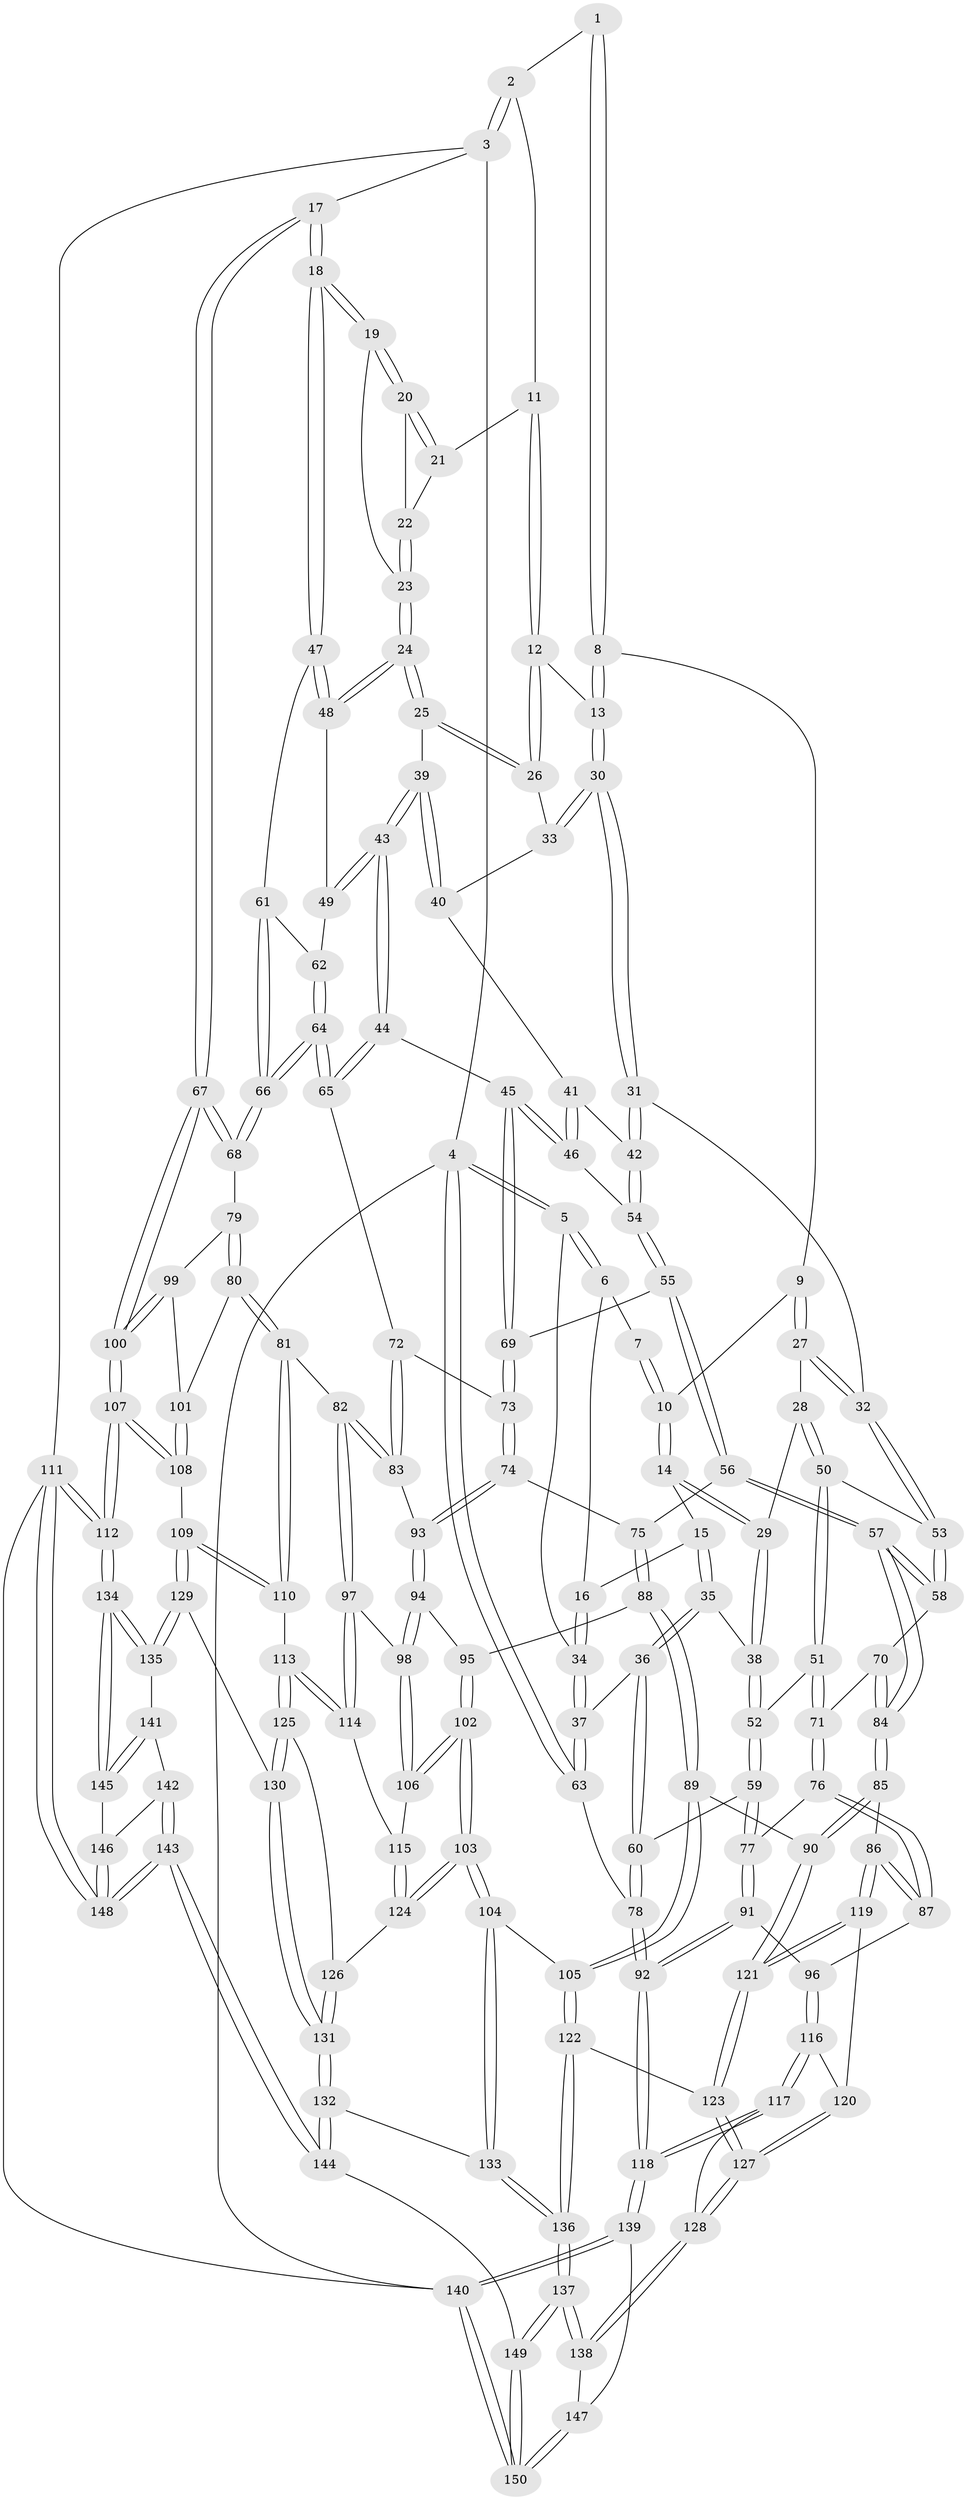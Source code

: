 // Generated by graph-tools (version 1.1) at 2025/01/03/09/25 05:01:09]
// undirected, 150 vertices, 372 edges
graph export_dot {
graph [start="1"]
  node [color=gray90,style=filled];
  1 [pos="+0.5520151287515815+0"];
  2 [pos="+0.8176732362070608+0"];
  3 [pos="+1+0"];
  4 [pos="+0+0"];
  5 [pos="+0+0"];
  6 [pos="+0+0"];
  7 [pos="+0.36851161043160485+0"];
  8 [pos="+0.5183273132679911+0.033896347571558495"];
  9 [pos="+0.4102060681848476+0.07053653771665465"];
  10 [pos="+0.37342718768522704+0.0563757329329484"];
  11 [pos="+0.8085251085586903+0"];
  12 [pos="+0.7391505482456139+0.016997575216341317"];
  13 [pos="+0.544477022376169+0.07557542188634403"];
  14 [pos="+0.3495877968693161+0.07195527068015586"];
  15 [pos="+0.20923427647684176+0.06482113045702767"];
  16 [pos="+0.17893517916401977+0.034303470755786894"];
  17 [pos="+1+0.22151389078792588"];
  18 [pos="+1+0.1925364930988136"];
  19 [pos="+0.9406166350225132+0.13151409768497496"];
  20 [pos="+0.9352797934943746+0.12184252614315497"];
  21 [pos="+0.8510254884297532+0"];
  22 [pos="+0.8433460396834198+0.12853589545612293"];
  23 [pos="+0.8334451667532474+0.1775372859291583"];
  24 [pos="+0.8257688339196679+0.18369926872840633"];
  25 [pos="+0.761335670648046+0.1316683250004139"];
  26 [pos="+0.7383681226148663+0.021532930124354806"];
  27 [pos="+0.4652122368849874+0.1956139762600328"];
  28 [pos="+0.36834071584116546+0.20701249280611192"];
  29 [pos="+0.3385151215848195+0.1901603490869148"];
  30 [pos="+0.551896877829747+0.1446881958633821"];
  31 [pos="+0.5317527240457989+0.19032999255778826"];
  32 [pos="+0.4807493325746126+0.20224912206753207"];
  33 [pos="+0.6521747691070715+0.125404717377933"];
  34 [pos="+0.07442231422988616+0.1744786166336457"];
  35 [pos="+0.2360261089952845+0.20959754660941107"];
  36 [pos="+0.12679248378773425+0.2905930456010019"];
  37 [pos="+0.06110758727567829+0.24746711292565218"];
  38 [pos="+0.23792036352584764+0.2099976725398981"];
  39 [pos="+0.7217028781049243+0.191491168405346"];
  40 [pos="+0.6721243280670455+0.18275722947900155"];
  41 [pos="+0.6716087698866258+0.1833026685161372"];
  42 [pos="+0.5763274431651768+0.2327595587522293"];
  43 [pos="+0.7397957899636607+0.2689888408249123"];
  44 [pos="+0.7177813248324618+0.29594528886332516"];
  45 [pos="+0.7139843302717546+0.2967990931102971"];
  46 [pos="+0.6704284119836992+0.2721366898282822"];
  47 [pos="+0.9310849943690805+0.24682807424383946"];
  48 [pos="+0.8270858450471248+0.20508493697443936"];
  49 [pos="+0.7991623455438012+0.2528582038938439"];
  50 [pos="+0.36045923307449035+0.30379408008756503"];
  51 [pos="+0.33851583491134+0.3346822528471884"];
  52 [pos="+0.3235087249742367+0.3268809099443109"];
  53 [pos="+0.4605674131411908+0.2881964127641452"];
  54 [pos="+0.5841673282772245+0.24738045585652443"];
  55 [pos="+0.5743631388490644+0.31357162227147034"];
  56 [pos="+0.5490858431977582+0.3733102397607759"];
  57 [pos="+0.5231150259213997+0.37816527798465427"];
  58 [pos="+0.47528236785665684+0.33744255742338103"];
  59 [pos="+0.1594560228854995+0.3493458894437681"];
  60 [pos="+0.13211551597000915+0.3124227566344382"];
  61 [pos="+0.925248561987168+0.2562428859761495"];
  62 [pos="+0.8187939135158036+0.2727932455806439"];
  63 [pos="+0+0.25582702888775233"];
  64 [pos="+0.8695553942745874+0.3646651592488339"];
  65 [pos="+0.7809078122180906+0.3728890206331655"];
  66 [pos="+0.8821704152509096+0.36926730300861177"];
  67 [pos="+1+0.3171691008570851"];
  68 [pos="+0.8869447254054054+0.3754004827073641"];
  69 [pos="+0.6832888016329974+0.3357028352571942"];
  70 [pos="+0.36495330664735437+0.3815148792659995"];
  71 [pos="+0.34802047124857055+0.370300254172077"];
  72 [pos="+0.7770007732894565+0.3802285243384258"];
  73 [pos="+0.6547731896927275+0.4014894790064416"];
  74 [pos="+0.6482562651521803+0.411760021625295"];
  75 [pos="+0.5596261662365682+0.38005339519192816"];
  76 [pos="+0.25800132356358335+0.438734315103818"];
  77 [pos="+0.17099748110068072+0.37957933788018644"];
  78 [pos="+0+0.6123213155145519"];
  79 [pos="+0.8928916521121781+0.44890723211028694"];
  80 [pos="+0.8253767162178196+0.5167386922779026"];
  81 [pos="+0.8210312839263384+0.5195130604686631"];
  82 [pos="+0.8171769264535802+0.5193667574339027"];
  83 [pos="+0.7619265595198894+0.42861855233922724"];
  84 [pos="+0.43894503152153846+0.5122854761051922"];
  85 [pos="+0.43819860640218056+0.5298219726241449"];
  86 [pos="+0.34816445291123665+0.5442579098233341"];
  87 [pos="+0.27034087031160753+0.5029049009040668"];
  88 [pos="+0.575216238093379+0.523459971414385"];
  89 [pos="+0.48025601241091753+0.5502650989489526"];
  90 [pos="+0.44171951488364486+0.5334487269145447"];
  91 [pos="+0.11548234695185819+0.5153252949192769"];
  92 [pos="+0+0.6150974430490107"];
  93 [pos="+0.6633563510045273+0.4504583342529119"];
  94 [pos="+0.6578516860910881+0.5023678661295817"];
  95 [pos="+0.6290056119836049+0.5223080949097209"];
  96 [pos="+0.20117389005859962+0.5458250122397635"];
  97 [pos="+0.7832749835203776+0.5348469575381569"];
  98 [pos="+0.7247973313548066+0.537687083930565"];
  99 [pos="+0.96826586063167+0.4851757110127075"];
  100 [pos="+1+0.46400784400147715"];
  101 [pos="+0.9411218186291329+0.5640408144747707"];
  102 [pos="+0.6350343111791936+0.6296861458836103"];
  103 [pos="+0.6121387297881136+0.6961372747542522"];
  104 [pos="+0.5870472202170179+0.7122497047492787"];
  105 [pos="+0.5709086988908723+0.7107880388188272"];
  106 [pos="+0.7106940999110356+0.5976511170577815"];
  107 [pos="+1+0.6837308930179339"];
  108 [pos="+0.9574859524802541+0.6621196884372618"];
  109 [pos="+0.9338184241469412+0.6700698167265651"];
  110 [pos="+0.8790329308527243+0.6535428138586598"];
  111 [pos="+1+1"];
  112 [pos="+1+0.8303713479535314"];
  113 [pos="+0.8054790018731387+0.680907655051309"];
  114 [pos="+0.7696739621823478+0.6408385080100429"];
  115 [pos="+0.7299364971426004+0.6352834180020647"];
  116 [pos="+0.20864109216380844+0.627367124497195"];
  117 [pos="+0.15432385141176164+0.6825875544355252"];
  118 [pos="+0+0.7326640710505348"];
  119 [pos="+0.3035662146691436+0.6273988238959329"];
  120 [pos="+0.2921276156029381+0.6423343569526306"];
  121 [pos="+0.4078403431089183+0.6675959978631951"];
  122 [pos="+0.4599086112368307+0.7818482914791952"];
  123 [pos="+0.40165688935128824+0.7693792923948617"];
  124 [pos="+0.6691668764741823+0.6953574825328883"];
  125 [pos="+0.7865128253494111+0.7137564750147959"];
  126 [pos="+0.7084236398243152+0.7122979543817222"];
  127 [pos="+0.326799688187972+0.7875811630204607"];
  128 [pos="+0.3066406619256668+0.8044000134134406"];
  129 [pos="+0.8885983101637289+0.8208598532507109"];
  130 [pos="+0.8033232987699113+0.8138123374906865"];
  131 [pos="+0.7319979333041011+0.8645387360215966"];
  132 [pos="+0.7155027997214232+0.8812833054340982"];
  133 [pos="+0.593918117956375+0.7250996247690473"];
  134 [pos="+1+0.848902916996727"];
  135 [pos="+0.8899717021206077+0.8222908756136966"];
  136 [pos="+0.5662381555693847+1"];
  137 [pos="+0.5701024476631986+1"];
  138 [pos="+0.28825720445139325+0.8401225056056213"];
  139 [pos="+0+0.7481652916786593"];
  140 [pos="+0+1"];
  141 [pos="+0.8907484571346569+0.8350289607684535"];
  142 [pos="+0.878577191416979+0.8951569615795839"];
  143 [pos="+0.7365754929305424+1"];
  144 [pos="+0.6499659914805657+1"];
  145 [pos="+0.9492845051815556+0.9253520388272946"];
  146 [pos="+0.9375840126570907+0.9515725592476523"];
  147 [pos="+0.25605447267069764+0.871728982424196"];
  148 [pos="+0.8968708735841064+1"];
  149 [pos="+0.5893625475970655+1"];
  150 [pos="+0.188007862191361+1"];
  1 -- 2;
  1 -- 8;
  1 -- 8;
  2 -- 3;
  2 -- 3;
  2 -- 11;
  3 -- 4;
  3 -- 17;
  3 -- 111;
  4 -- 5;
  4 -- 5;
  4 -- 63;
  4 -- 63;
  4 -- 140;
  5 -- 6;
  5 -- 6;
  5 -- 34;
  6 -- 7;
  6 -- 16;
  7 -- 10;
  7 -- 10;
  8 -- 9;
  8 -- 13;
  8 -- 13;
  9 -- 10;
  9 -- 27;
  9 -- 27;
  10 -- 14;
  10 -- 14;
  11 -- 12;
  11 -- 12;
  11 -- 21;
  12 -- 13;
  12 -- 26;
  12 -- 26;
  13 -- 30;
  13 -- 30;
  14 -- 15;
  14 -- 29;
  14 -- 29;
  15 -- 16;
  15 -- 35;
  15 -- 35;
  16 -- 34;
  16 -- 34;
  17 -- 18;
  17 -- 18;
  17 -- 67;
  17 -- 67;
  18 -- 19;
  18 -- 19;
  18 -- 47;
  18 -- 47;
  19 -- 20;
  19 -- 20;
  19 -- 23;
  20 -- 21;
  20 -- 21;
  20 -- 22;
  21 -- 22;
  22 -- 23;
  22 -- 23;
  23 -- 24;
  23 -- 24;
  24 -- 25;
  24 -- 25;
  24 -- 48;
  24 -- 48;
  25 -- 26;
  25 -- 26;
  25 -- 39;
  26 -- 33;
  27 -- 28;
  27 -- 32;
  27 -- 32;
  28 -- 29;
  28 -- 50;
  28 -- 50;
  29 -- 38;
  29 -- 38;
  30 -- 31;
  30 -- 31;
  30 -- 33;
  30 -- 33;
  31 -- 32;
  31 -- 42;
  31 -- 42;
  32 -- 53;
  32 -- 53;
  33 -- 40;
  34 -- 37;
  34 -- 37;
  35 -- 36;
  35 -- 36;
  35 -- 38;
  36 -- 37;
  36 -- 60;
  36 -- 60;
  37 -- 63;
  37 -- 63;
  38 -- 52;
  38 -- 52;
  39 -- 40;
  39 -- 40;
  39 -- 43;
  39 -- 43;
  40 -- 41;
  41 -- 42;
  41 -- 46;
  41 -- 46;
  42 -- 54;
  42 -- 54;
  43 -- 44;
  43 -- 44;
  43 -- 49;
  43 -- 49;
  44 -- 45;
  44 -- 65;
  44 -- 65;
  45 -- 46;
  45 -- 46;
  45 -- 69;
  45 -- 69;
  46 -- 54;
  47 -- 48;
  47 -- 48;
  47 -- 61;
  48 -- 49;
  49 -- 62;
  50 -- 51;
  50 -- 51;
  50 -- 53;
  51 -- 52;
  51 -- 71;
  51 -- 71;
  52 -- 59;
  52 -- 59;
  53 -- 58;
  53 -- 58;
  54 -- 55;
  54 -- 55;
  55 -- 56;
  55 -- 56;
  55 -- 69;
  56 -- 57;
  56 -- 57;
  56 -- 75;
  57 -- 58;
  57 -- 58;
  57 -- 84;
  57 -- 84;
  58 -- 70;
  59 -- 60;
  59 -- 77;
  59 -- 77;
  60 -- 78;
  60 -- 78;
  61 -- 62;
  61 -- 66;
  61 -- 66;
  62 -- 64;
  62 -- 64;
  63 -- 78;
  64 -- 65;
  64 -- 65;
  64 -- 66;
  64 -- 66;
  65 -- 72;
  66 -- 68;
  66 -- 68;
  67 -- 68;
  67 -- 68;
  67 -- 100;
  67 -- 100;
  68 -- 79;
  69 -- 73;
  69 -- 73;
  70 -- 71;
  70 -- 84;
  70 -- 84;
  71 -- 76;
  71 -- 76;
  72 -- 73;
  72 -- 83;
  72 -- 83;
  73 -- 74;
  73 -- 74;
  74 -- 75;
  74 -- 93;
  74 -- 93;
  75 -- 88;
  75 -- 88;
  76 -- 77;
  76 -- 87;
  76 -- 87;
  77 -- 91;
  77 -- 91;
  78 -- 92;
  78 -- 92;
  79 -- 80;
  79 -- 80;
  79 -- 99;
  80 -- 81;
  80 -- 81;
  80 -- 101;
  81 -- 82;
  81 -- 110;
  81 -- 110;
  82 -- 83;
  82 -- 83;
  82 -- 97;
  82 -- 97;
  83 -- 93;
  84 -- 85;
  84 -- 85;
  85 -- 86;
  85 -- 90;
  85 -- 90;
  86 -- 87;
  86 -- 87;
  86 -- 119;
  86 -- 119;
  87 -- 96;
  88 -- 89;
  88 -- 89;
  88 -- 95;
  89 -- 90;
  89 -- 105;
  89 -- 105;
  90 -- 121;
  90 -- 121;
  91 -- 92;
  91 -- 92;
  91 -- 96;
  92 -- 118;
  92 -- 118;
  93 -- 94;
  93 -- 94;
  94 -- 95;
  94 -- 98;
  94 -- 98;
  95 -- 102;
  95 -- 102;
  96 -- 116;
  96 -- 116;
  97 -- 98;
  97 -- 114;
  97 -- 114;
  98 -- 106;
  98 -- 106;
  99 -- 100;
  99 -- 100;
  99 -- 101;
  100 -- 107;
  100 -- 107;
  101 -- 108;
  101 -- 108;
  102 -- 103;
  102 -- 103;
  102 -- 106;
  102 -- 106;
  103 -- 104;
  103 -- 104;
  103 -- 124;
  103 -- 124;
  104 -- 105;
  104 -- 133;
  104 -- 133;
  105 -- 122;
  105 -- 122;
  106 -- 115;
  107 -- 108;
  107 -- 108;
  107 -- 112;
  107 -- 112;
  108 -- 109;
  109 -- 110;
  109 -- 110;
  109 -- 129;
  109 -- 129;
  110 -- 113;
  111 -- 112;
  111 -- 112;
  111 -- 148;
  111 -- 148;
  111 -- 140;
  112 -- 134;
  112 -- 134;
  113 -- 114;
  113 -- 114;
  113 -- 125;
  113 -- 125;
  114 -- 115;
  115 -- 124;
  115 -- 124;
  116 -- 117;
  116 -- 117;
  116 -- 120;
  117 -- 118;
  117 -- 118;
  117 -- 128;
  118 -- 139;
  118 -- 139;
  119 -- 120;
  119 -- 121;
  119 -- 121;
  120 -- 127;
  120 -- 127;
  121 -- 123;
  121 -- 123;
  122 -- 123;
  122 -- 136;
  122 -- 136;
  123 -- 127;
  123 -- 127;
  124 -- 126;
  125 -- 126;
  125 -- 130;
  125 -- 130;
  126 -- 131;
  126 -- 131;
  127 -- 128;
  127 -- 128;
  128 -- 138;
  128 -- 138;
  129 -- 130;
  129 -- 135;
  129 -- 135;
  130 -- 131;
  130 -- 131;
  131 -- 132;
  131 -- 132;
  132 -- 133;
  132 -- 144;
  132 -- 144;
  133 -- 136;
  133 -- 136;
  134 -- 135;
  134 -- 135;
  134 -- 145;
  134 -- 145;
  135 -- 141;
  136 -- 137;
  136 -- 137;
  137 -- 138;
  137 -- 138;
  137 -- 149;
  137 -- 149;
  138 -- 147;
  139 -- 140;
  139 -- 140;
  139 -- 147;
  140 -- 150;
  140 -- 150;
  141 -- 142;
  141 -- 145;
  141 -- 145;
  142 -- 143;
  142 -- 143;
  142 -- 146;
  143 -- 144;
  143 -- 144;
  143 -- 148;
  143 -- 148;
  144 -- 149;
  145 -- 146;
  146 -- 148;
  146 -- 148;
  147 -- 150;
  147 -- 150;
  149 -- 150;
  149 -- 150;
}
